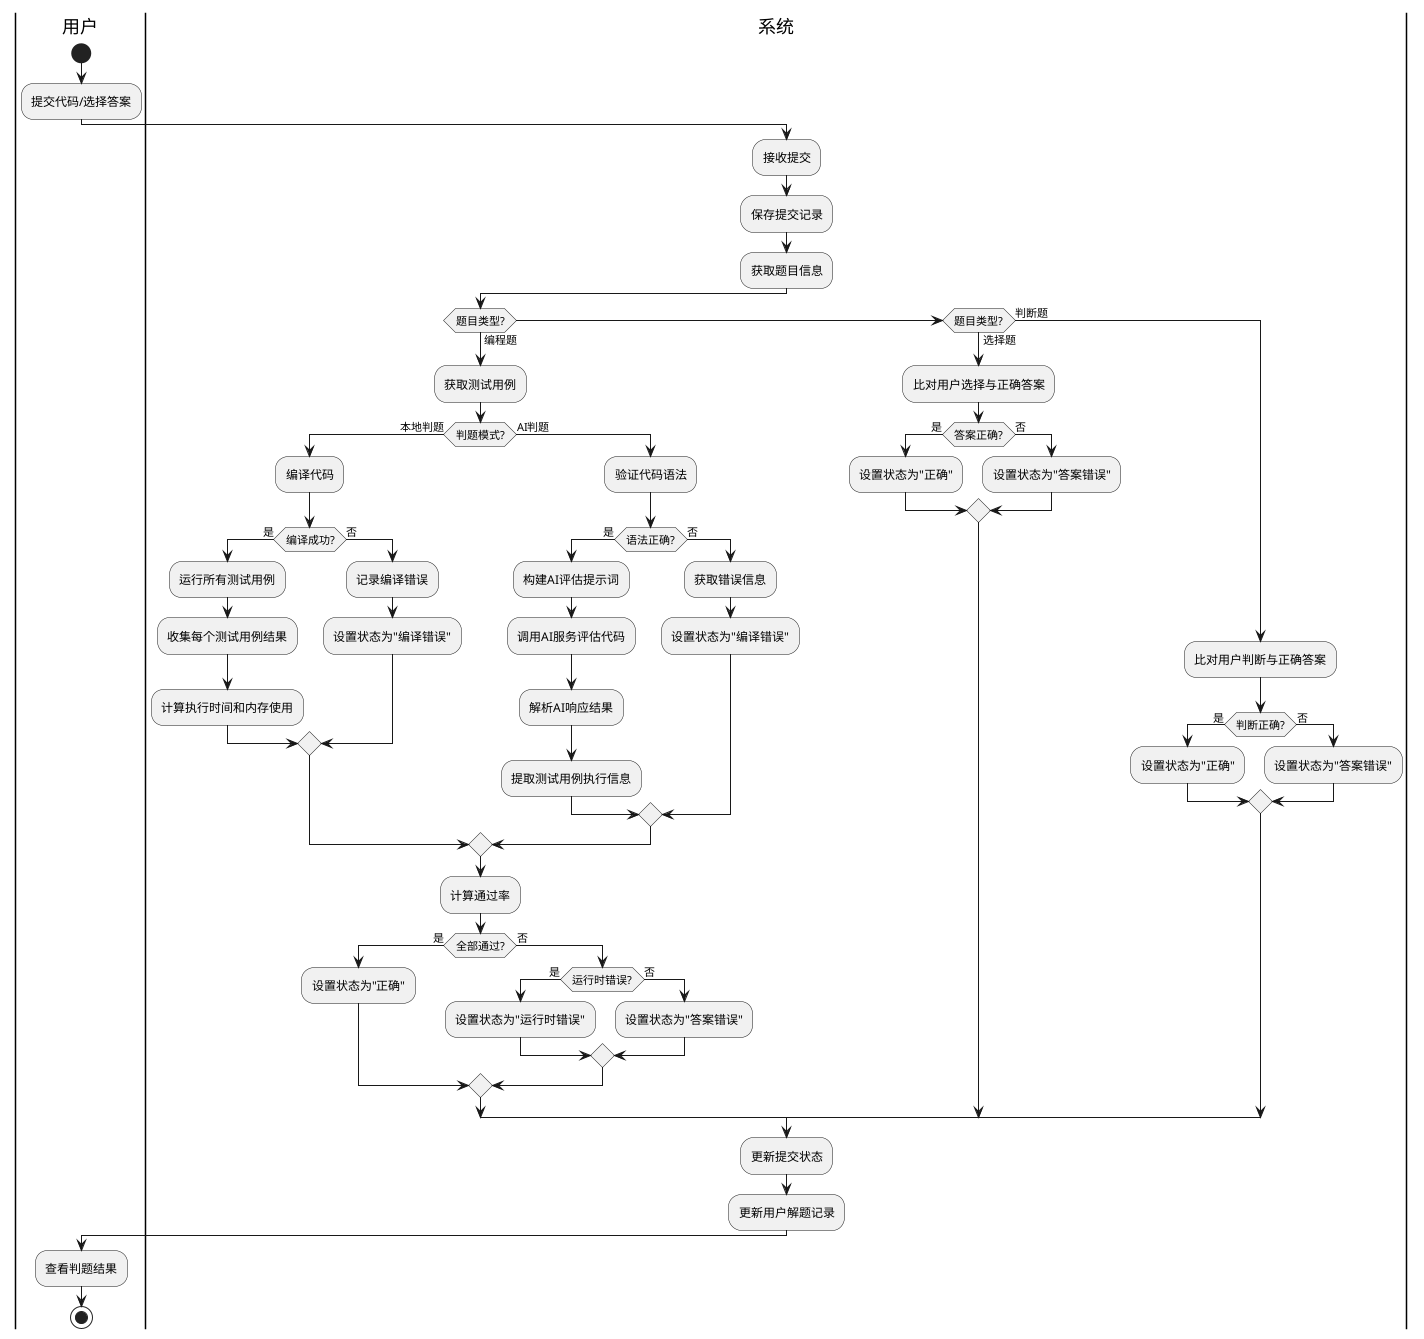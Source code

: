 @startuml
|用户|
start
:提交代码/选择答案;
|系统|
:接收提交;
:保存提交记录;
:获取题目信息;

if (题目类型?) then (编程题)
  :获取测试用例;

  if (判题模式?) then (本地判题)
    :编译代码;

    if (编译成功?) then (是)
      :运行所有测试用例;
      :收集每个测试用例结果;
      :计算执行时间和内存使用;
    else (否)
      :记录编译错误;
      :设置状态为"编译错误";
    endif

  else (AI判题)
    :验证代码语法;

    if (语法正确?) then (是)
      :构建AI评估提示词;
      :调用AI服务评估代码;
      :解析AI响应结果;
      :提取测试用例执行信息;
    else (否)
      :获取错误信息;
      :设置状态为"编译错误";
    endif

  endif

  :计算通过率;

  if (全部通过?) then (是)
    :设置状态为"正确";
  else (否)
    if (运行时错误?) then (是)
      :设置状态为"运行时错误";
    else (否)
      :设置状态为"答案错误";
    endif
  endif

else if (题目类型?) then (选择题)
  :比对用户选择与正确答案;

  if (答案正确?) then (是)
    :设置状态为"正确";
  else (否)
    :设置状态为"答案错误";
  endif

else (判断题)
  :比对用户判断与正确答案;

  if (判断正确?) then (是)
    :设置状态为"正确";
  else (否)
    :设置状态为"答案错误";
  endif
endif

:更新提交状态;
:更新用户解题记录;

|用户|
:查看判题结果;


stop
@enduml